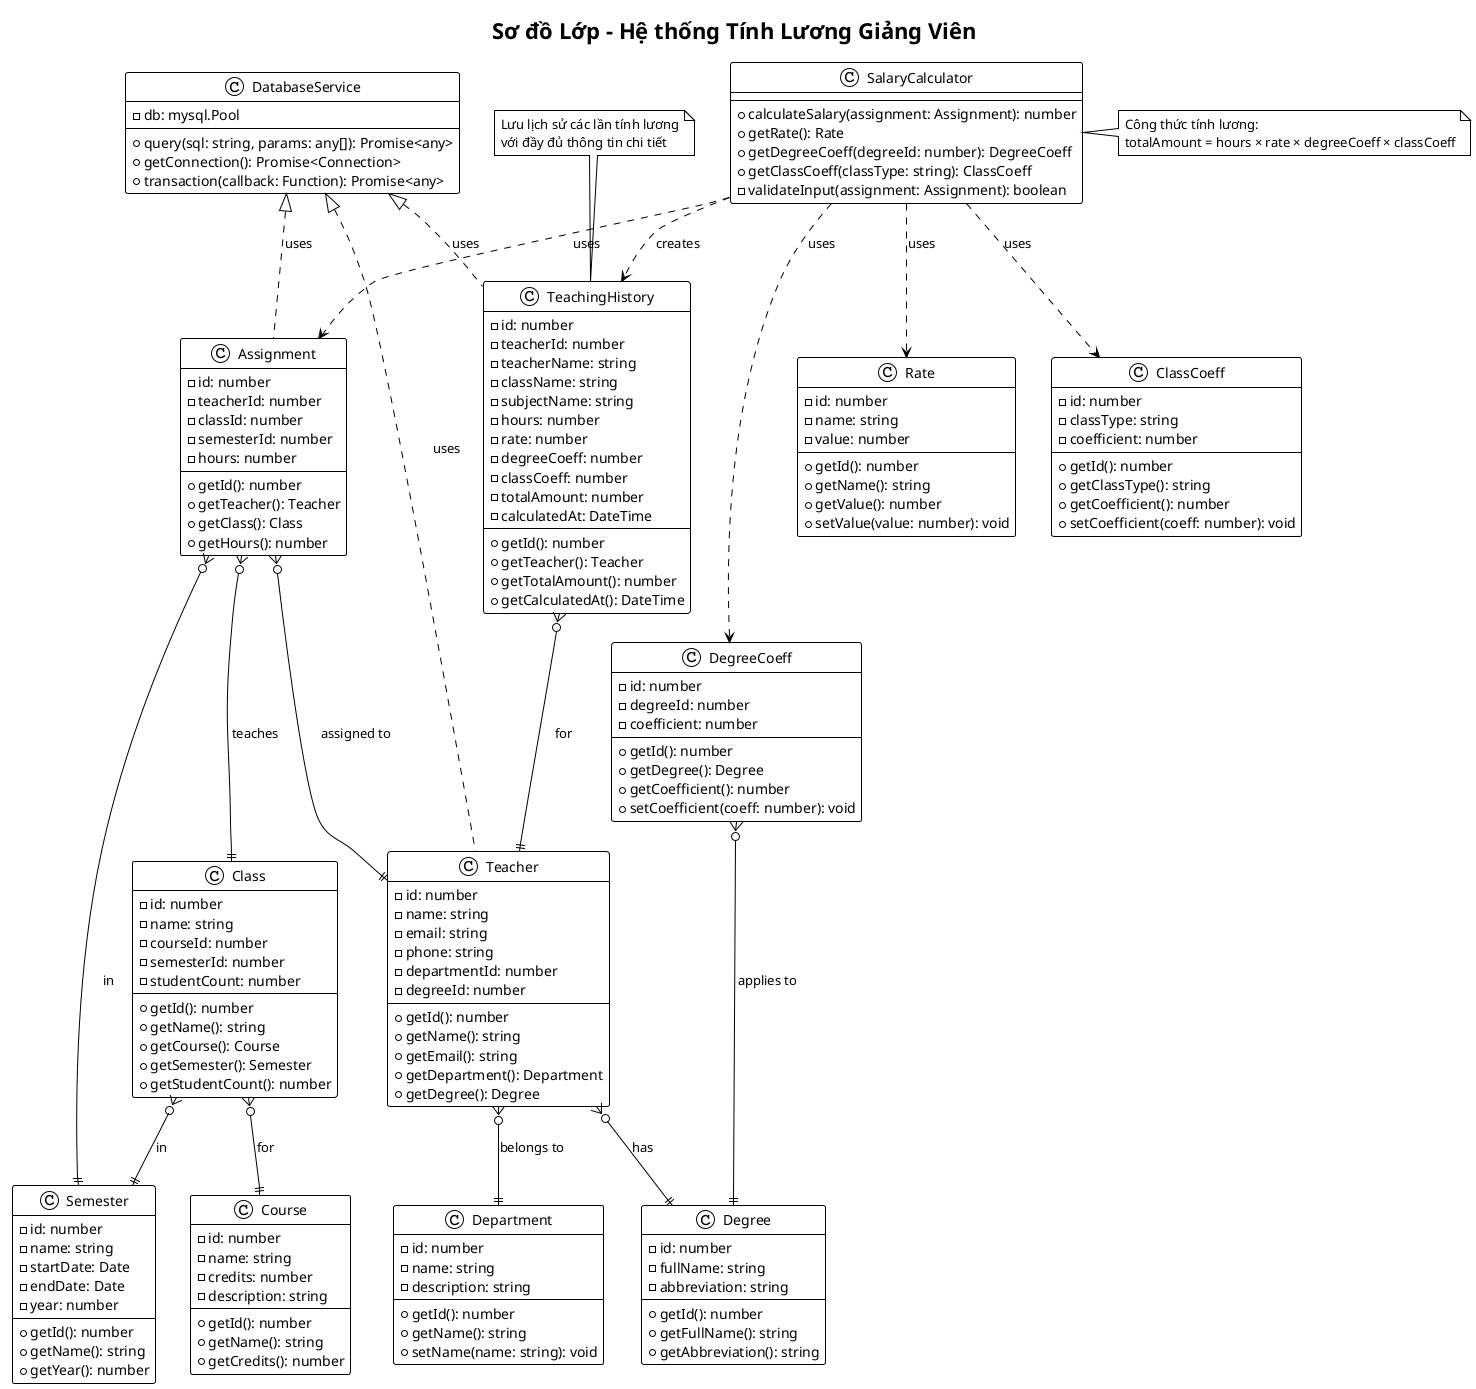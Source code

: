 @startuml Class_Diagram_TinhLuongGiangVien
!theme plain

title Sơ đồ Lớp - Hệ thống Tính Lương Giảng Viên

' Lớp cơ sở dữ liệu
class Department {
  -id: number
  -name: string
  -description: string
  +getId(): number
  +getName(): string
  +setName(name: string): void
}

class Degree {
  -id: number
  -fullName: string
  -abbreviation: string
  +getId(): number
  +getFullName(): string
  +getAbbreviation(): string
}

class Teacher {
  -id: number
  -name: string
  -email: string
  -phone: string
  -departmentId: number
  -degreeId: number
  +getId(): number
  +getName(): string
  +getEmail(): string
  +getDepartment(): Department
  +getDegree(): Degree
}

class Course {
  -id: number
  -name: string
  -credits: number
  -description: string
  +getId(): number
  +getName(): string
  +getCredits(): number
}

class Semester {
  -id: number
  -name: string
  -startDate: Date
  -endDate: Date
  -year: number
  +getId(): number
  +getName(): string
  +getYear(): number
}

class Class {
  -id: number
  -name: string
  -courseId: number
  -semesterId: number
  -studentCount: number
  +getId(): number
  +getName(): string
  +getCourse(): Course
  +getSemester(): Semester
  +getStudentCount(): number
}

class Assignment {
  -id: number
  -teacherId: number
  -classId: number
  -semesterId: number
  -hours: number
  +getId(): number
  +getTeacher(): Teacher
  +getClass(): Class
  +getHours(): number
}

' Lớp cấu hình hệ số
class Rate {
  -id: number
  -name: string
  -value: number
  +getId(): number
  +getName(): string
  +getValue(): number
  +setValue(value: number): void
}

class DegreeCoeff {
  -id: number
  -degreeId: number
  -coefficient: number
  +getId(): number
  +getDegree(): Degree
  +getCoefficient(): number
  +setCoefficient(coeff: number): void
}

class ClassCoeff {
  -id: number
  -classType: string
  -coefficient: number
  +getId(): number
  +getClassType(): string
  +getCoefficient(): number
  +setCoefficient(coeff: number): void
}

class TeachingHistory {
  -id: number
  -teacherId: number
  -teacherName: string
  -className: string
  -subjectName: string
  -hours: number
  -rate: number
  -degreeCoeff: number
  -classCoeff: number
  -totalAmount: number
  -calculatedAt: DateTime
  +getId(): number
  +getTeacher(): Teacher
  +getTotalAmount(): number
  +getCalculatedAt(): DateTime
}

' Lớp dịch vụ
class SalaryCalculator {
  +calculateSalary(assignment: Assignment): number
  +getRate(): Rate
  +getDegreeCoeff(degreeId: number): DegreeCoeff
  +getClassCoeff(classType: string): ClassCoeff
  -validateInput(assignment: Assignment): boolean
}

class DatabaseService {
  -db: mysql.Pool
  +query(sql: string, params: any[]): Promise<any>
  +getConnection(): Promise<Connection>
  +transaction(callback: Function): Promise<any>
}

' Quan hệ
Teacher }o--|| Department : belongs to
Teacher }o--|| Degree : has
Class }o--|| Course : for
Class }o--|| Semester : in
Assignment }o--|| Teacher : assigned to
Assignment }o--|| Class : teaches
Assignment }o--|| Semester : in
DegreeCoeff }o--|| Degree : applies to
TeachingHistory }o--|| Teacher : for

SalaryCalculator ..> Assignment : uses
SalaryCalculator ..> Rate : uses
SalaryCalculator ..> DegreeCoeff : uses
SalaryCalculator ..> ClassCoeff : uses
SalaryCalculator ..> TeachingHistory : creates

DatabaseService <|.. Teacher : uses
DatabaseService <|.. Assignment : uses
DatabaseService <|.. TeachingHistory : uses

note right of SalaryCalculator
  Công thức tính lương:
  totalAmount = hours × rate × degreeCoeff × classCoeff
end note

note top of TeachingHistory
  Lưu lịch sử các lần tính lương
  với đầy đủ thông tin chi tiết
end note

@enduml